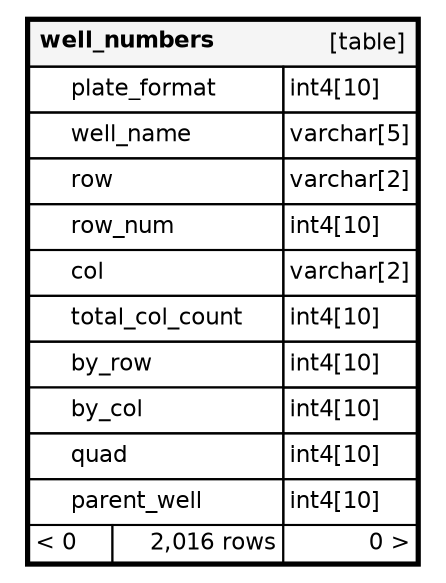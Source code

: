 digraph "well_numbers" {
  graph [
    rankdir="RL"
    bgcolor="#ffffff"
    nodesep="0.18"
    ranksep="0.46"
    fontname="Helvetica"
    fontsize="11"
    ration="compress"
  ];
  node [
    fontname="Helvetica"
    fontsize="11"
    shape="plaintext"
  ];
  edge [
    arrowsize="0.8"
  ];
  "well_numbers" [
   label=<
    <TABLE BORDER="2" CELLBORDER="1" CELLSPACING="0" BGCOLOR="#ffffff">
      <TR><TD COLSPAN="4"  BGCOLOR="#f5f5f5"><TABLE BORDER="0" CELLSPACING="0"><TR><TD ALIGN="LEFT"><B>well_numbers</B></TD><TD ALIGN="RIGHT">[table]</TD></TR></TABLE></TD></TR>
      <TR><TD PORT="plate_format" COLSPAN="2" ALIGN="LEFT"><TABLE BORDER="0" CELLSPACING="0" ALIGN="LEFT"><TR ALIGN="LEFT"><TD ALIGN="LEFT" FIXEDSIZE="TRUE" WIDTH="15" HEIGHT="16"></TD><TD ALIGN="LEFT" FIXEDSIZE="TRUE" WIDTH="101" HEIGHT="16">plate_format</TD></TR></TABLE></TD><TD PORT="plate_format.type" ALIGN="LEFT">int4[10]</TD></TR>
      <TR><TD PORT="well_name" COLSPAN="2" ALIGN="LEFT"><TABLE BORDER="0" CELLSPACING="0" ALIGN="LEFT"><TR ALIGN="LEFT"><TD ALIGN="LEFT" FIXEDSIZE="TRUE" WIDTH="15" HEIGHT="16"></TD><TD ALIGN="LEFT" FIXEDSIZE="TRUE" WIDTH="101" HEIGHT="16">well_name</TD></TR></TABLE></TD><TD PORT="well_name.type" ALIGN="LEFT">varchar[5]</TD></TR>
      <TR><TD PORT="row" COLSPAN="2" ALIGN="LEFT"><TABLE BORDER="0" CELLSPACING="0" ALIGN="LEFT"><TR ALIGN="LEFT"><TD ALIGN="LEFT" FIXEDSIZE="TRUE" WIDTH="15" HEIGHT="16"></TD><TD ALIGN="LEFT" FIXEDSIZE="TRUE" WIDTH="101" HEIGHT="16">row</TD></TR></TABLE></TD><TD PORT="row.type" ALIGN="LEFT">varchar[2]</TD></TR>
      <TR><TD PORT="row_num" COLSPAN="2" ALIGN="LEFT"><TABLE BORDER="0" CELLSPACING="0" ALIGN="LEFT"><TR ALIGN="LEFT"><TD ALIGN="LEFT" FIXEDSIZE="TRUE" WIDTH="15" HEIGHT="16"></TD><TD ALIGN="LEFT" FIXEDSIZE="TRUE" WIDTH="101" HEIGHT="16">row_num</TD></TR></TABLE></TD><TD PORT="row_num.type" ALIGN="LEFT">int4[10]</TD></TR>
      <TR><TD PORT="col" COLSPAN="2" ALIGN="LEFT"><TABLE BORDER="0" CELLSPACING="0" ALIGN="LEFT"><TR ALIGN="LEFT"><TD ALIGN="LEFT" FIXEDSIZE="TRUE" WIDTH="15" HEIGHT="16"></TD><TD ALIGN="LEFT" FIXEDSIZE="TRUE" WIDTH="101" HEIGHT="16">col</TD></TR></TABLE></TD><TD PORT="col.type" ALIGN="LEFT">varchar[2]</TD></TR>
      <TR><TD PORT="total_col_count" COLSPAN="2" ALIGN="LEFT"><TABLE BORDER="0" CELLSPACING="0" ALIGN="LEFT"><TR ALIGN="LEFT"><TD ALIGN="LEFT" FIXEDSIZE="TRUE" WIDTH="15" HEIGHT="16"></TD><TD ALIGN="LEFT" FIXEDSIZE="TRUE" WIDTH="101" HEIGHT="16">total_col_count</TD></TR></TABLE></TD><TD PORT="total_col_count.type" ALIGN="LEFT">int4[10]</TD></TR>
      <TR><TD PORT="by_row" COLSPAN="2" ALIGN="LEFT"><TABLE BORDER="0" CELLSPACING="0" ALIGN="LEFT"><TR ALIGN="LEFT"><TD ALIGN="LEFT" FIXEDSIZE="TRUE" WIDTH="15" HEIGHT="16"></TD><TD ALIGN="LEFT" FIXEDSIZE="TRUE" WIDTH="101" HEIGHT="16">by_row</TD></TR></TABLE></TD><TD PORT="by_row.type" ALIGN="LEFT">int4[10]</TD></TR>
      <TR><TD PORT="by_col" COLSPAN="2" BGCOLOR="#ffffff" ALIGN="LEFT"><TABLE BORDER="0" CELLSPACING="0" ALIGN="LEFT"><TR ALIGN="LEFT"><TD ALIGN="LEFT" FIXEDSIZE="TRUE" WIDTH="15" HEIGHT="16"></TD><TD ALIGN="LEFT" FIXEDSIZE="TRUE" WIDTH="101" HEIGHT="16">by_col</TD></TR></TABLE></TD><TD PORT="by_col.type" ALIGN="LEFT">int4[10]</TD></TR>
      <TR><TD PORT="quad" COLSPAN="2" ALIGN="LEFT"><TABLE BORDER="0" CELLSPACING="0" ALIGN="LEFT"><TR ALIGN="LEFT"><TD ALIGN="LEFT" FIXEDSIZE="TRUE" WIDTH="15" HEIGHT="16"></TD><TD ALIGN="LEFT" FIXEDSIZE="TRUE" WIDTH="101" HEIGHT="16">quad</TD></TR></TABLE></TD><TD PORT="quad.type" ALIGN="LEFT">int4[10]</TD></TR>
      <TR><TD PORT="parent_well" COLSPAN="2" ALIGN="LEFT"><TABLE BORDER="0" CELLSPACING="0" ALIGN="LEFT"><TR ALIGN="LEFT"><TD ALIGN="LEFT" FIXEDSIZE="TRUE" WIDTH="15" HEIGHT="16"></TD><TD ALIGN="LEFT" FIXEDSIZE="TRUE" WIDTH="101" HEIGHT="16">parent_well</TD></TR></TABLE></TD><TD PORT="parent_well.type" ALIGN="LEFT">int4[10]</TD></TR>
      <TR><TD ALIGN="LEFT" BGCOLOR="#ffffff">&lt; 0</TD><TD ALIGN="RIGHT" BGCOLOR="#ffffff">2,016 rows</TD><TD ALIGN="RIGHT" BGCOLOR="#ffffff">0 &gt;</TD></TR>
    </TABLE>>
    URL="tables/well_numbers.html"
    target="_top"
    tooltip="well_numbers"
  ];
}
